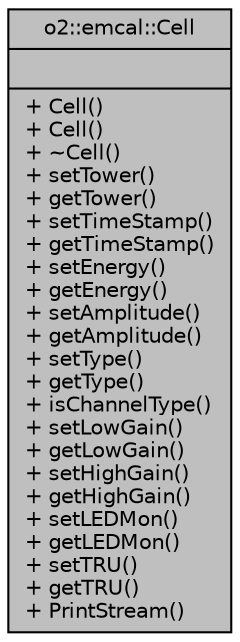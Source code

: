 digraph "o2::emcal::Cell"
{
 // INTERACTIVE_SVG=YES
  bgcolor="transparent";
  edge [fontname="Helvetica",fontsize="10",labelfontname="Helvetica",labelfontsize="10"];
  node [fontname="Helvetica",fontsize="10",shape=record];
  Node1 [label="{o2::emcal::Cell\n||+ Cell()\l+ Cell()\l+ ~Cell()\l+ setTower()\l+ getTower()\l+ setTimeStamp()\l+ getTimeStamp()\l+ setEnergy()\l+ getEnergy()\l+ setAmplitude()\l+ getAmplitude()\l+ setType()\l+ getType()\l+ isChannelType()\l+ setLowGain()\l+ getLowGain()\l+ setHighGain()\l+ getHighGain()\l+ setLEDMon()\l+ getLEDMon()\l+ setTRU()\l+ getTRU()\l+ PrintStream()\l}",height=0.2,width=0.4,color="black", fillcolor="grey75", style="filled", fontcolor="black"];
}

